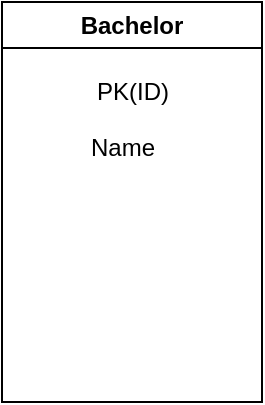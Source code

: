 <mxfile version="21.6.9" type="github">
  <diagram name="Page-1" id="2zYKsYj3F1adgjcDwOO2">
    <mxGraphModel dx="792" dy="1100" grid="1" gridSize="10" guides="1" tooltips="1" connect="1" arrows="1" fold="1" page="1" pageScale="1" pageWidth="850" pageHeight="1100" math="0" shadow="0">
      <root>
        <mxCell id="0" />
        <mxCell id="1" parent="0" />
        <mxCell id="_wI2JqVREfI81qUmRfrN-2" value="Bachelor" style="swimlane;whiteSpace=wrap;html=1;" vertex="1" parent="1">
          <mxGeometry x="70" y="110" width="130" height="200" as="geometry" />
        </mxCell>
        <mxCell id="_wI2JqVREfI81qUmRfrN-3" value="PK(ID)" style="text;html=1;align=center;verticalAlign=middle;resizable=0;points=[];autosize=1;strokeColor=none;fillColor=none;" vertex="1" parent="_wI2JqVREfI81qUmRfrN-2">
          <mxGeometry x="35" y="30" width="60" height="30" as="geometry" />
        </mxCell>
        <mxCell id="_wI2JqVREfI81qUmRfrN-4" value="Name" style="text;html=1;align=center;verticalAlign=middle;resizable=0;points=[];autosize=1;strokeColor=none;fillColor=none;" vertex="1" parent="1">
          <mxGeometry x="100" y="168" width="60" height="30" as="geometry" />
        </mxCell>
      </root>
    </mxGraphModel>
  </diagram>
</mxfile>
